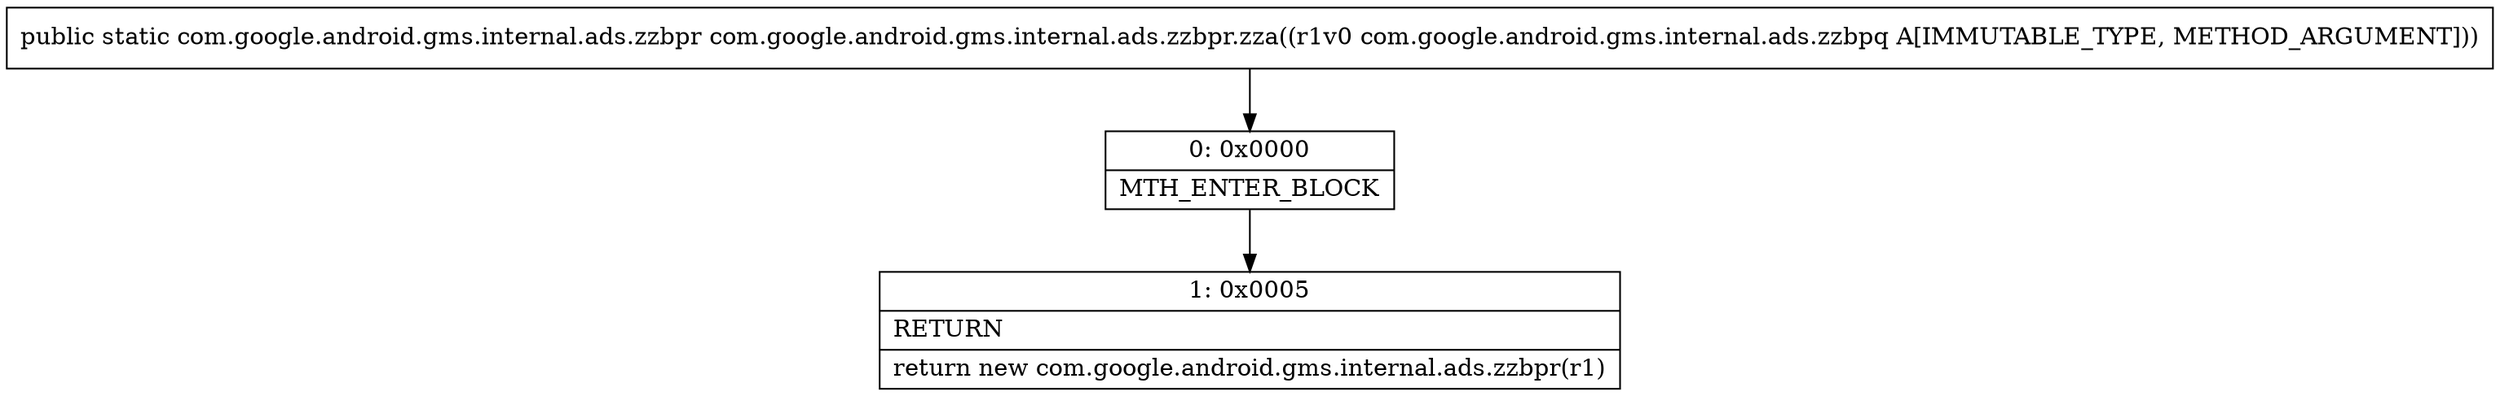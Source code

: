 digraph "CFG forcom.google.android.gms.internal.ads.zzbpr.zza(Lcom\/google\/android\/gms\/internal\/ads\/zzbpq;)Lcom\/google\/android\/gms\/internal\/ads\/zzbpr;" {
Node_0 [shape=record,label="{0\:\ 0x0000|MTH_ENTER_BLOCK\l}"];
Node_1 [shape=record,label="{1\:\ 0x0005|RETURN\l|return new com.google.android.gms.internal.ads.zzbpr(r1)\l}"];
MethodNode[shape=record,label="{public static com.google.android.gms.internal.ads.zzbpr com.google.android.gms.internal.ads.zzbpr.zza((r1v0 com.google.android.gms.internal.ads.zzbpq A[IMMUTABLE_TYPE, METHOD_ARGUMENT])) }"];
MethodNode -> Node_0;
Node_0 -> Node_1;
}

